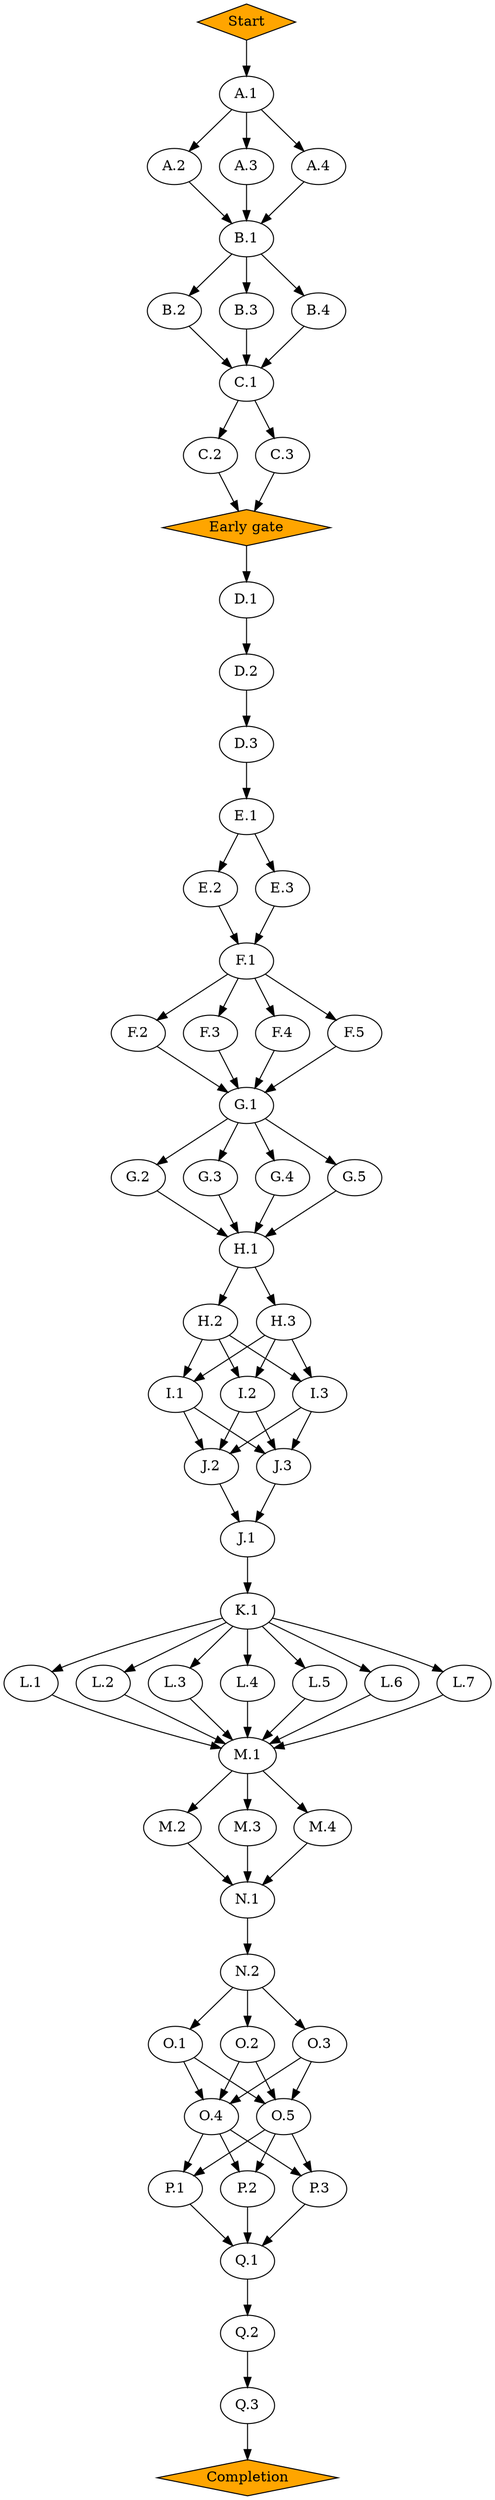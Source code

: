 digraph G {
center=true;
3009377549952 [label="Start", shape=diamond, style=filled, fillcolor=orange];
3009992146896 [label="A.1"];
3009377549952 -> 3009992146896;
3009377549568 [label="A.2"];
3009992146896 -> 3009377549568;
3009957959552 [label="A.3"];
3009992146896 -> 3009957959552;
3009377550048 [label="A.4"];
3009992146896 -> 3009377550048;
3009990650720 [label="B.1"];
3009377549568 -> 3009990650720;
3009957959552 -> 3009990650720;
3009377550048 -> 3009990650720;
3009990651008 [label="B.2"];
3009990650720 -> 3009990651008;
3009990651632 [label="B.3"];
3009990650720 -> 3009990651632;
3009990650576 [label="B.4"];
3009990650720 -> 3009990650576;
3009990645008 [label="C.1"];
3009990651008 -> 3009990645008;
3009990651632 -> 3009990645008;
3009990650576 -> 3009990645008;
3009990650432 [label="C.2"];
3009990645008 -> 3009990650432;
3009990640352 [label="C.3"];
3009990645008 -> 3009990640352;
3009377550144 [label="Early gate", shape=diamond, style=filled, fillcolor=orange];
3009990650432 -> 3009377550144;
3009990640352 -> 3009377550144;
3009990644624 [label="D.1"];
3009377550144 -> 3009990644624;
3009990645200 [label="D.2"];
3009990644624 -> 3009990645200;
3009990641648 [label="D.3"];
3009990645200 -> 3009990641648;
3009990650384 [label="E.1"];
3009990641648 -> 3009990650384;
3009990651536 [label="E.2"];
3009990650384 -> 3009990651536;
3009990640880 [label="E.3"];
3009990650384 -> 3009990640880;
3009990650528 [label="F.1"];
3009990651536 -> 3009990650528;
3009990640880 -> 3009990650528;
3009990640976 [label="F.2"];
3009990650528 -> 3009990640976;
3009990640928 [label="F.3"];
3009990650528 -> 3009990640928;
3009990641504 [label="F.4"];
3009990650528 -> 3009990641504;
3009990650480 [label="F.5"];
3009990650528 -> 3009990650480;
3009990640544 [label="G.1"];
3009990640976 -> 3009990640544;
3009990640928 -> 3009990640544;
3009990641504 -> 3009990640544;
3009990650480 -> 3009990640544;
3009990640400 [label="G.2"];
3009990640544 -> 3009990640400;
3009990640592 [label="G.3"];
3009990640544 -> 3009990640592;
3009990644672 [label="G.4"];
3009990640544 -> 3009990644672;
3009990640208 [label="G.5"];
3009990640544 -> 3009990640208;
3009990653168 [label="H.1"];
3009990640400 -> 3009990653168;
3009990640592 -> 3009990653168;
3009990644672 -> 3009990653168;
3009990640208 -> 3009990653168;
3009990653264 [label="H.2"];
3009990653168 -> 3009990653264;
3009990648272 [label="H.3"];
3009990653168 -> 3009990648272;
3009990644816 [label="I.1"];
3009990653264 -> 3009990644816;
3009990648272 -> 3009990644816;
3009990640784 [label="I.2"];
3009990653264 -> 3009990640784;
3009990648272 -> 3009990640784;
3009990653312 [label="I.3"];
3009990653264 -> 3009990653312;
3009990648272 -> 3009990653312;
3009990650240 [label="J.1"];
3009990653408 -> 3009990650240;
3009990650672 -> 3009990650240;
3009990653408 [label="J.2"];
3009990644816 -> 3009990653408;
3009990640784 -> 3009990653408;
3009990653312 -> 3009990653408;
3009990650672 [label="J.3"];
3009990644816 -> 3009990650672;
3009990640784 -> 3009990650672;
3009990653312 -> 3009990650672;
3009990640640 [label="K.1"];
3009990650240 -> 3009990640640;
3009990640832 [label="L.1"];
3009990640640 -> 3009990640832;
3009990650864 [label="L.2"];
3009990640640 -> 3009990650864;
3009990651248 [label="L.3"];
3009990640640 -> 3009990651248;
3009990650000 [label="L.4"];
3009990640640 -> 3009990650000;
3009990648128 [label="L.5"];
3009990640640 -> 3009990648128;
3009990640688 [label="L.6"];
3009990640640 -> 3009990640688;
3009990653072 [label="L.7"];
3009990640640 -> 3009990653072;
3009990653360 [label="M.1"];
3009990640832 -> 3009990653360;
3009990650864 -> 3009990653360;
3009990651248 -> 3009990653360;
3009990650000 -> 3009990653360;
3009990648128 -> 3009990653360;
3009990640688 -> 3009990653360;
3009990653072 -> 3009990653360;
3009990653504 [label="M.2"];
3009990653360 -> 3009990653504;
3009990641360 [label="M.3"];
3009990653360 -> 3009990641360;
3009990647552 [label="M.4"];
3009990653360 -> 3009990647552;
3009990652976 [label="N.1"];
3009990653504 -> 3009990652976;
3009990641360 -> 3009990652976;
3009990647552 -> 3009990652976;
3009990647264 [label="N.2"];
3009990652976 -> 3009990647264;
3009990647216 [label="O.1"];
3009990647264 -> 3009990647216;
3009990652880 [label="O.2"];
3009990647264 -> 3009990652880;
3009990648464 [label="O.3"];
3009990647264 -> 3009990648464;
3009990648320 [label="O.4"];
3009990647216 -> 3009990648320;
3009990652880 -> 3009990648320;
3009990648464 -> 3009990648320;
3009990653792 [label="O.5"];
3009990647216 -> 3009990653792;
3009990652880 -> 3009990653792;
3009990648464 -> 3009990653792;
3009990653888 [label="P.1"];
3009990648320 -> 3009990653888;
3009990653792 -> 3009990653888;
3009990653936 [label="P.2"];
3009990648320 -> 3009990653936;
3009990653792 -> 3009990653936;
3009990653648 [label="P.3"];
3009990648320 -> 3009990653648;
3009990653792 -> 3009990653648;
3009990648224 [label="Q.1"];
3009990653888 -> 3009990648224;
3009990653936 -> 3009990648224;
3009990653648 -> 3009990648224;
3009990655376 [label="Q.2"];
3009990648224 -> 3009990655376;
3009990655328 [label="Q.3"];
3009990655376 -> 3009990655328;
3009990647456 [label="Completion", shape=diamond, style=filled, fillcolor=orange];
3009990655328 -> 3009990647456;
}

